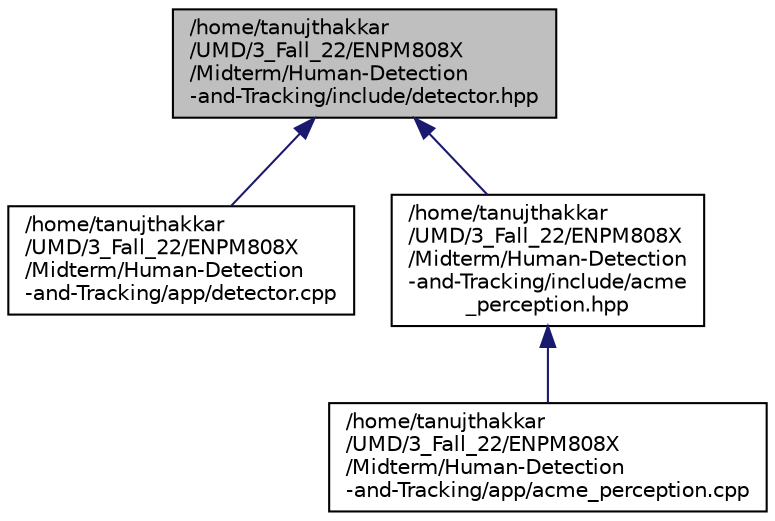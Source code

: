 digraph "/home/tanujthakkar/UMD/3_Fall_22/ENPM808X/Midterm/Human-Detection-and-Tracking/include/detector.hpp"
{
 // LATEX_PDF_SIZE
  edge [fontname="Helvetica",fontsize="10",labelfontname="Helvetica",labelfontsize="10"];
  node [fontname="Helvetica",fontsize="10",shape=record];
  Node1 [label="/home/tanujthakkar\l/UMD/3_Fall_22/ENPM808X\l/Midterm/Human-Detection\l-and-Tracking/include/detector.hpp",height=0.2,width=0.4,color="black", fillcolor="grey75", style="filled", fontcolor="black",tooltip="header file for Detector class"];
  Node1 -> Node2 [dir="back",color="midnightblue",fontsize="10",style="solid"];
  Node2 [label="/home/tanujthakkar\l/UMD/3_Fall_22/ENPM808X\l/Midterm/Human-Detection\l-and-Tracking/app/detector.cpp",height=0.2,width=0.4,color="black", fillcolor="white", style="filled",URL="$detector_8cpp.html",tooltip="Detection class definition for AcmePerception."];
  Node1 -> Node3 [dir="back",color="midnightblue",fontsize="10",style="solid"];
  Node3 [label="/home/tanujthakkar\l/UMD/3_Fall_22/ENPM808X\l/Midterm/Human-Detection\l-and-Tracking/include/acme\l_perception.hpp",height=0.2,width=0.4,color="black", fillcolor="white", style="filled",URL="$acme__perception_8hpp.html",tooltip="header file for Tracker class"];
  Node3 -> Node4 [dir="back",color="midnightblue",fontsize="10",style="solid"];
  Node4 [label="/home/tanujthakkar\l/UMD/3_Fall_22/ENPM808X\l/Midterm/Human-Detection\l-and-Tracking/app/acme_perception.cpp",height=0.2,width=0.4,color="black", fillcolor="white", style="filled",URL="$acme__perception_8cpp.html",tooltip="file containing AcmePerception definition"];
}
